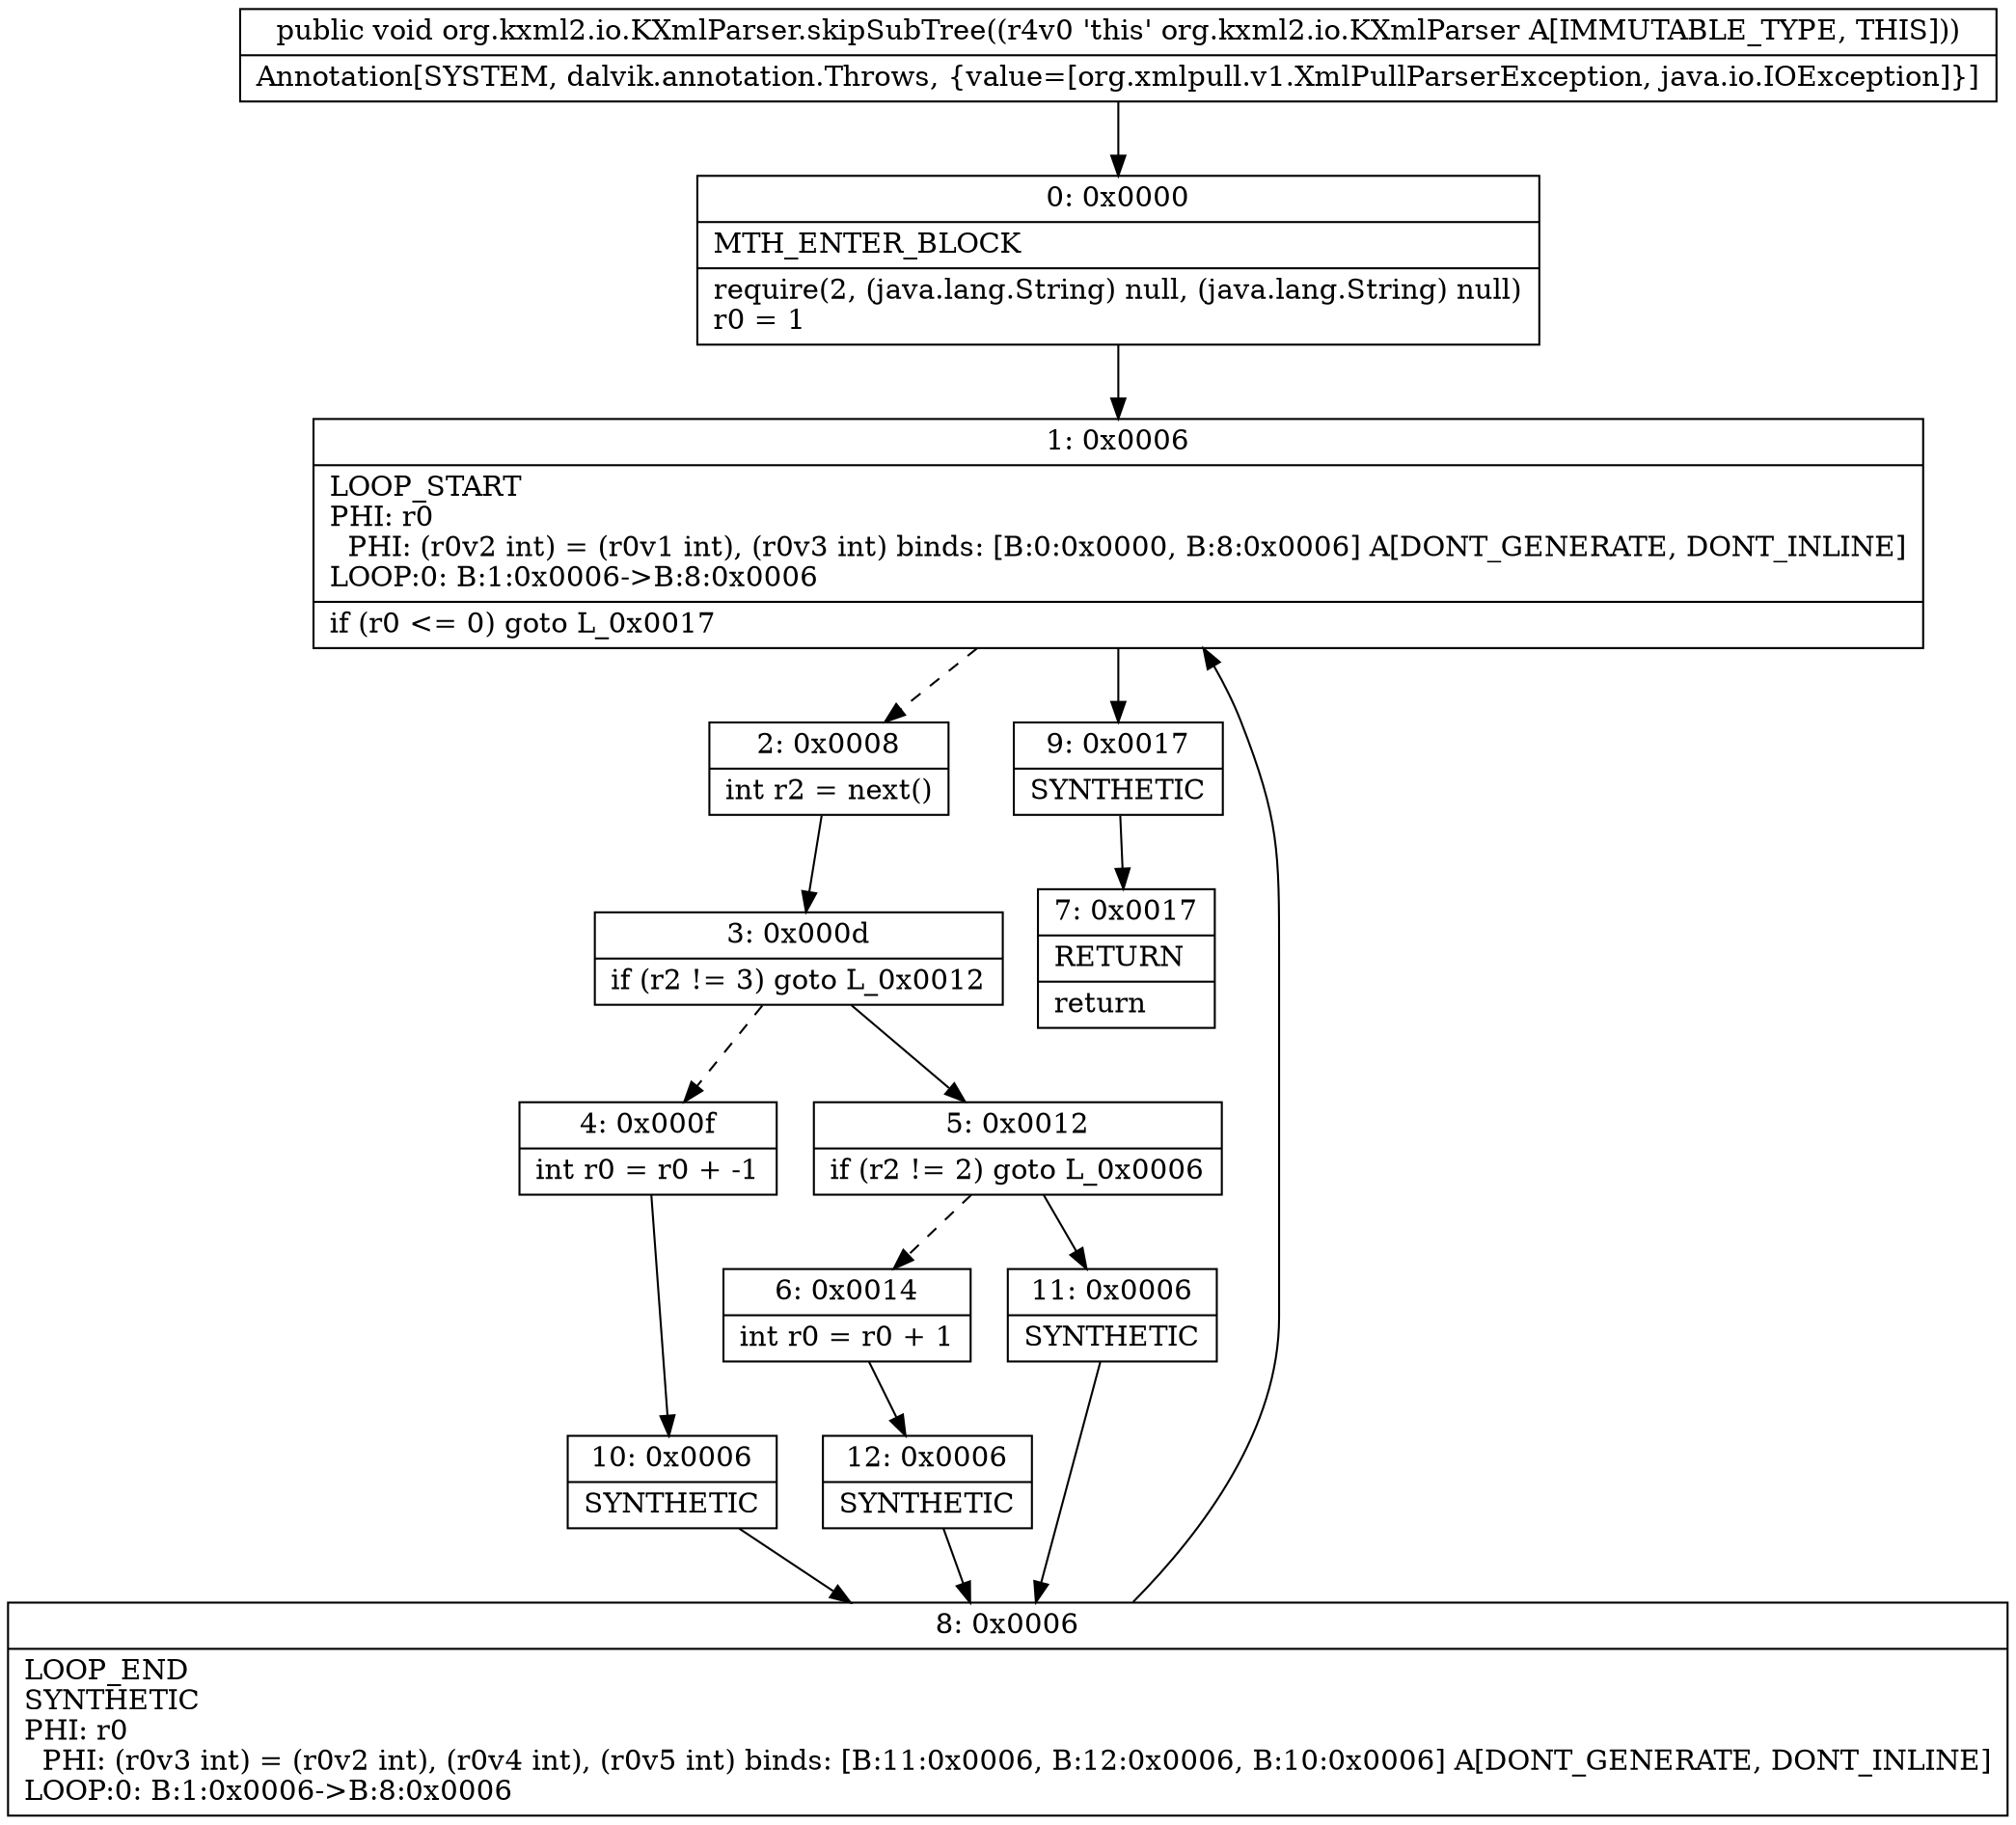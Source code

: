 digraph "CFG fororg.kxml2.io.KXmlParser.skipSubTree()V" {
Node_0 [shape=record,label="{0\:\ 0x0000|MTH_ENTER_BLOCK\l|require(2, (java.lang.String) null, (java.lang.String) null)\lr0 = 1\l}"];
Node_1 [shape=record,label="{1\:\ 0x0006|LOOP_START\lPHI: r0 \l  PHI: (r0v2 int) = (r0v1 int), (r0v3 int) binds: [B:0:0x0000, B:8:0x0006] A[DONT_GENERATE, DONT_INLINE]\lLOOP:0: B:1:0x0006\-\>B:8:0x0006\l|if (r0 \<= 0) goto L_0x0017\l}"];
Node_2 [shape=record,label="{2\:\ 0x0008|int r2 = next()\l}"];
Node_3 [shape=record,label="{3\:\ 0x000d|if (r2 != 3) goto L_0x0012\l}"];
Node_4 [shape=record,label="{4\:\ 0x000f|int r0 = r0 + \-1\l}"];
Node_5 [shape=record,label="{5\:\ 0x0012|if (r2 != 2) goto L_0x0006\l}"];
Node_6 [shape=record,label="{6\:\ 0x0014|int r0 = r0 + 1\l}"];
Node_7 [shape=record,label="{7\:\ 0x0017|RETURN\l|return\l}"];
Node_8 [shape=record,label="{8\:\ 0x0006|LOOP_END\lSYNTHETIC\lPHI: r0 \l  PHI: (r0v3 int) = (r0v2 int), (r0v4 int), (r0v5 int) binds: [B:11:0x0006, B:12:0x0006, B:10:0x0006] A[DONT_GENERATE, DONT_INLINE]\lLOOP:0: B:1:0x0006\-\>B:8:0x0006\l}"];
Node_9 [shape=record,label="{9\:\ 0x0017|SYNTHETIC\l}"];
Node_10 [shape=record,label="{10\:\ 0x0006|SYNTHETIC\l}"];
Node_11 [shape=record,label="{11\:\ 0x0006|SYNTHETIC\l}"];
Node_12 [shape=record,label="{12\:\ 0x0006|SYNTHETIC\l}"];
MethodNode[shape=record,label="{public void org.kxml2.io.KXmlParser.skipSubTree((r4v0 'this' org.kxml2.io.KXmlParser A[IMMUTABLE_TYPE, THIS]))  | Annotation[SYSTEM, dalvik.annotation.Throws, \{value=[org.xmlpull.v1.XmlPullParserException, java.io.IOException]\}]\l}"];
MethodNode -> Node_0;
Node_0 -> Node_1;
Node_1 -> Node_2[style=dashed];
Node_1 -> Node_9;
Node_2 -> Node_3;
Node_3 -> Node_4[style=dashed];
Node_3 -> Node_5;
Node_4 -> Node_10;
Node_5 -> Node_6[style=dashed];
Node_5 -> Node_11;
Node_6 -> Node_12;
Node_8 -> Node_1;
Node_9 -> Node_7;
Node_10 -> Node_8;
Node_11 -> Node_8;
Node_12 -> Node_8;
}

